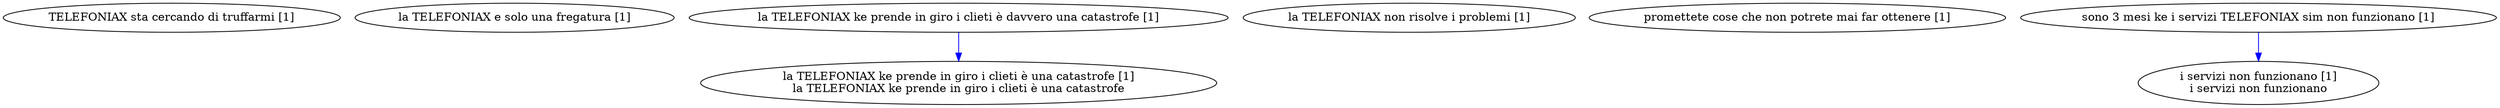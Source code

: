 digraph collapsedGraph {
"TELEFONIAX sta cercando di truffarmi [1]""la TELEFONIAX e solo una fregatura [1]""la TELEFONIAX ke prende in giro i clieti è una catastrofe [1]\nla TELEFONIAX ke prende in giro i clieti è una catastrofe""la TELEFONIAX ke prende in giro i clieti è davvero una catastrofe [1]""la TELEFONIAX non risolve i problemi [1]""promettete cose che non potrete mai far ottenere [1]""i servizi non funzionano [1]\ni servizi non funzionano""sono 3 mesi ke i servizi TELEFONIAX sim non funzionano [1]""la TELEFONIAX ke prende in giro i clieti è davvero una catastrofe [1]" -> "la TELEFONIAX ke prende in giro i clieti è una catastrofe [1]\nla TELEFONIAX ke prende in giro i clieti è una catastrofe" [color=blue]
"sono 3 mesi ke i servizi TELEFONIAX sim non funzionano [1]" -> "i servizi non funzionano [1]\ni servizi non funzionano" [color=blue]
}